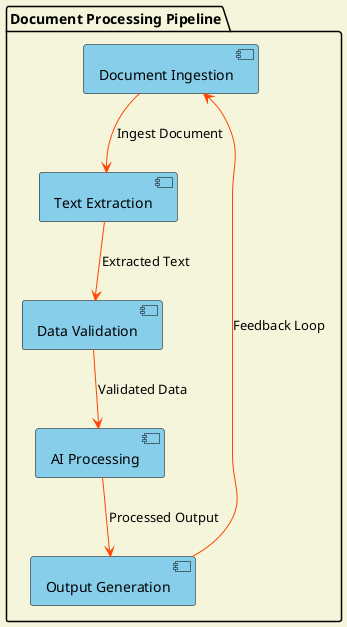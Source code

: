 @startuml
skinparam backgroundColor #F5F5DC
skinparam arrowColor #FF4500
skinparam component {
    BackgroundColor #87CEEB
    BorderColor #000000
}

package "Document Processing Pipeline" {
    [Document Ingestion] as DI
    [Text Extraction] as TE
    [Data Validation] as DV
    [AI Processing] as AI
    [Output Generation] as OG

    DI --> TE : "Ingest Document"
    TE --> DV : "Extracted Text"
    DV --> AI : "Validated Data"
    AI --> OG : "Processed Output"
    OG --> DI : "Feedback Loop"
}

@enduml